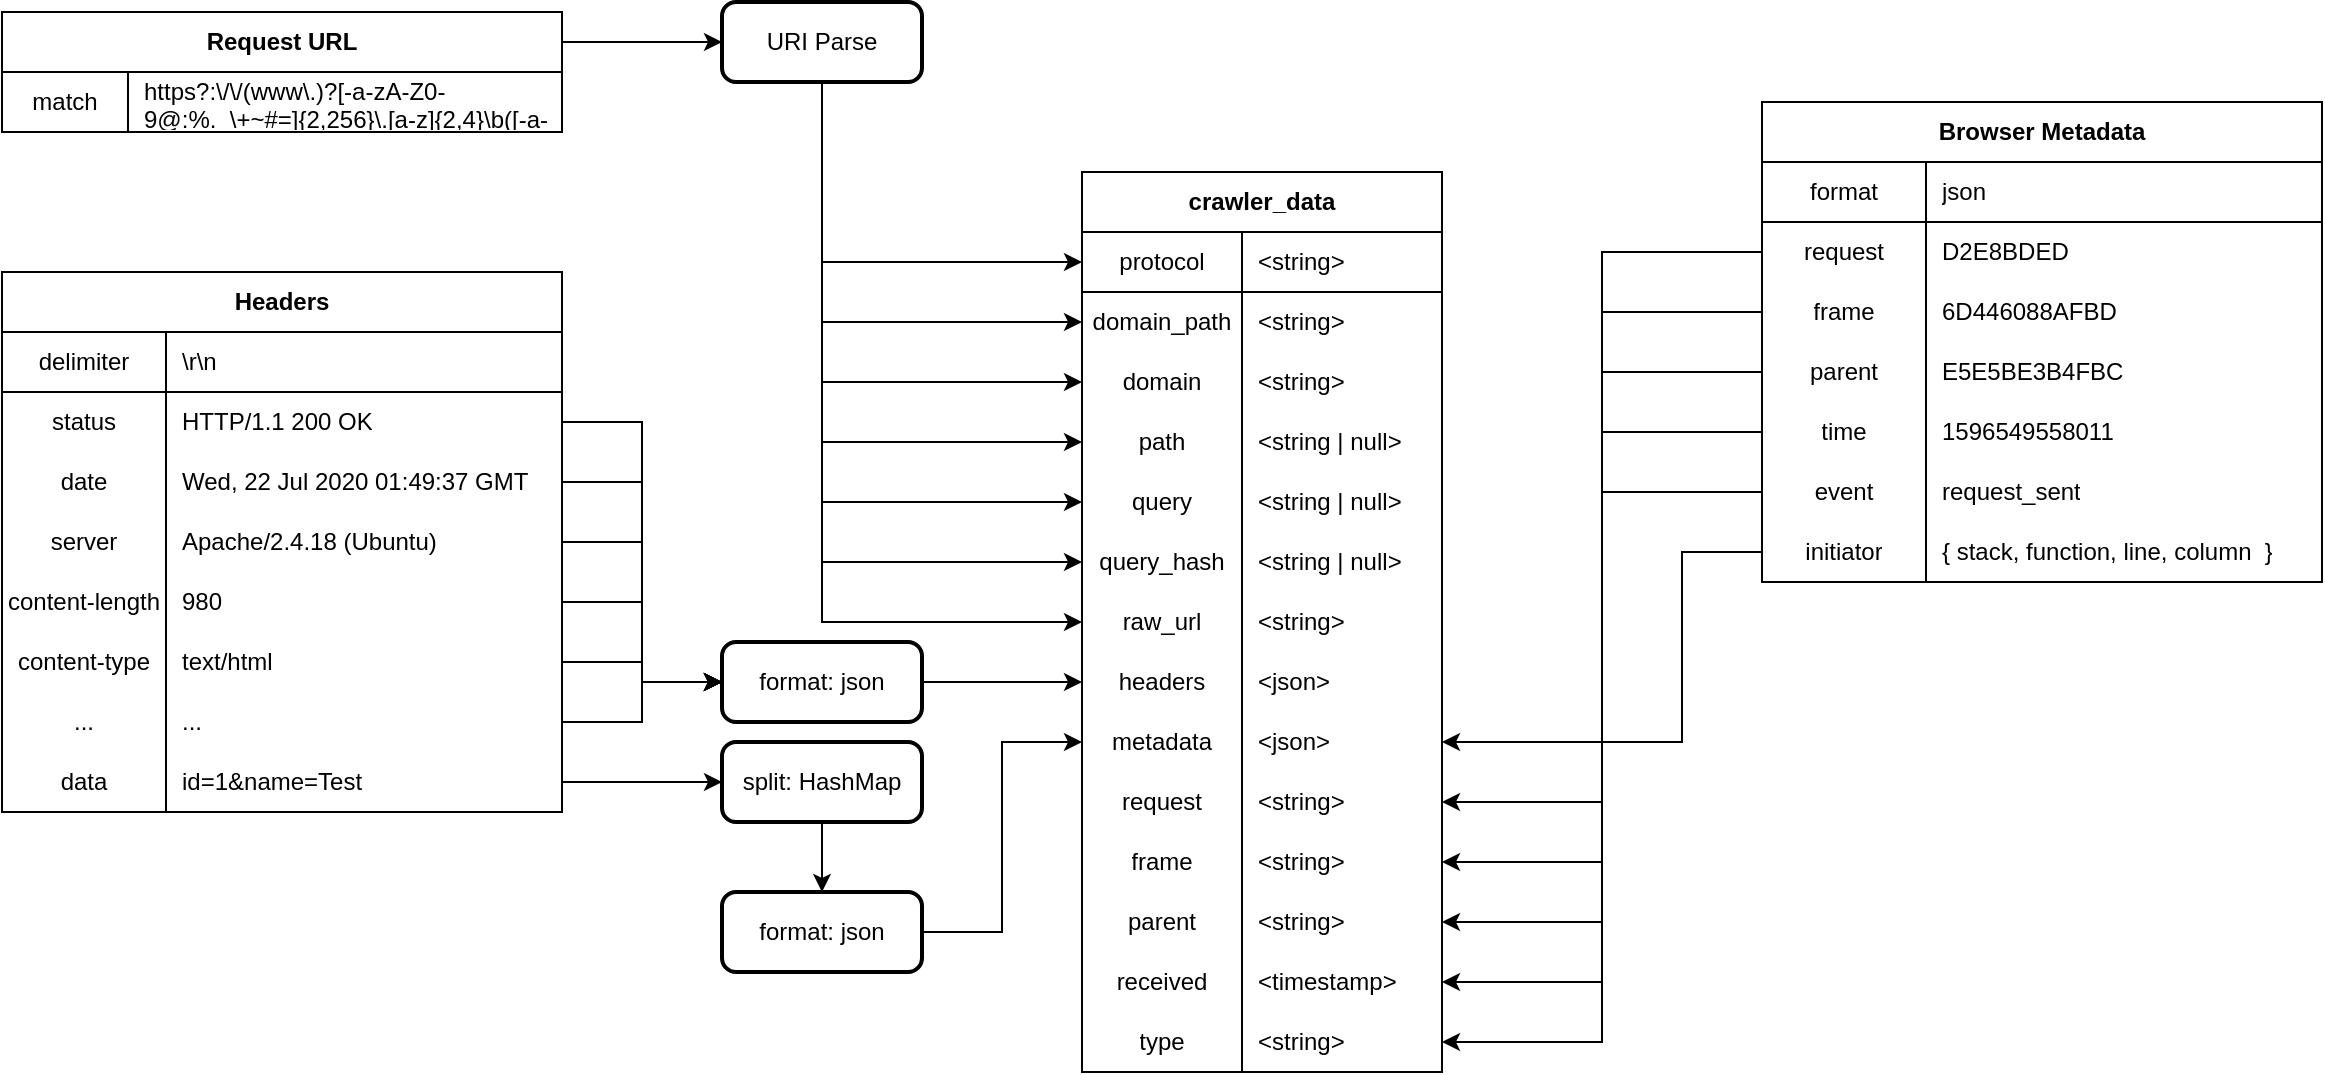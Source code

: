 <mxfile version="13.6.5" type="device"><diagram id="Z07fDdeRhBZcci6-qFkC" name="Page-1"><mxGraphModel dx="1171" dy="1791" grid="1" gridSize="10" guides="1" tooltips="1" connect="1" arrows="1" fold="1" page="1" pageScale="1" pageWidth="850" pageHeight="1100" math="0" shadow="0"><root><mxCell id="0"/><mxCell id="1" parent="0"/><mxCell id="25HcxvPVAGpi93UryDIj-170" style="edgeStyle=orthogonalEdgeStyle;rounded=0;orthogonalLoop=1;jettySize=auto;html=1;exitX=1;exitY=0.25;exitDx=0;exitDy=0;" edge="1" parent="1" source="25HcxvPVAGpi93UryDIj-14" target="25HcxvPVAGpi93UryDIj-167"><mxGeometry relative="1" as="geometry"/></mxCell><mxCell id="25HcxvPVAGpi93UryDIj-14" value="Request URL" style="shape=table;html=1;whiteSpace=wrap;startSize=30;container=1;collapsible=0;childLayout=tableLayout;fixedRows=1;rowLines=0;fontStyle=1;align=center;" vertex="1" parent="1"><mxGeometry x="40" y="-1080" width="280" height="60" as="geometry"/></mxCell><mxCell id="25HcxvPVAGpi93UryDIj-15" value="" style="shape=partialRectangle;html=1;whiteSpace=wrap;collapsible=0;dropTarget=0;pointerEvents=0;fillColor=none;top=0;left=0;bottom=1;right=0;points=[[0,0.5],[1,0.5]];portConstraint=eastwest;" vertex="1" parent="25HcxvPVAGpi93UryDIj-14"><mxGeometry y="30" width="280" height="30" as="geometry"/></mxCell><mxCell id="25HcxvPVAGpi93UryDIj-16" value="match" style="shape=partialRectangle;html=1;whiteSpace=wrap;connectable=0;fillColor=none;top=0;left=0;bottom=0;right=0;overflow=hidden;" vertex="1" parent="25HcxvPVAGpi93UryDIj-15"><mxGeometry width="63" height="30" as="geometry"/></mxCell><mxCell id="25HcxvPVAGpi93UryDIj-17" value="https?:\/\/(www\.)?[-a-zA-Z0-9@:%._\+~#=]{2,256}\.[a-z]{2,4}\b([-a-zA-Z0-9@:%_\+.~#?&amp;amp;//=]*)" style="shape=partialRectangle;html=1;whiteSpace=wrap;connectable=0;fillColor=none;top=0;left=0;bottom=0;right=0;align=left;spacingLeft=6;overflow=hidden;" vertex="1" parent="25HcxvPVAGpi93UryDIj-15"><mxGeometry x="63" width="217" height="30" as="geometry"/></mxCell><mxCell id="25HcxvPVAGpi93UryDIj-73" value="crawler_data" style="shape=table;html=1;whiteSpace=wrap;startSize=30;container=1;collapsible=0;childLayout=tableLayout;fixedRows=1;rowLines=0;fontStyle=1;align=center;" vertex="1" parent="1"><mxGeometry x="580" y="-1000" width="180" height="450" as="geometry"/></mxCell><mxCell id="25HcxvPVAGpi93UryDIj-74" value="" style="shape=partialRectangle;html=1;whiteSpace=wrap;collapsible=0;dropTarget=0;pointerEvents=0;fillColor=none;top=0;left=0;bottom=1;right=0;points=[[0,0.5],[1,0.5]];portConstraint=eastwest;" vertex="1" parent="25HcxvPVAGpi93UryDIj-73"><mxGeometry y="30" width="180" height="30" as="geometry"/></mxCell><mxCell id="25HcxvPVAGpi93UryDIj-75" value="protocol" style="shape=partialRectangle;html=1;whiteSpace=wrap;connectable=0;fillColor=none;top=0;left=0;bottom=0;right=0;overflow=hidden;" vertex="1" parent="25HcxvPVAGpi93UryDIj-74"><mxGeometry width="80" height="30" as="geometry"/></mxCell><mxCell id="25HcxvPVAGpi93UryDIj-76" value="&amp;lt;string&amp;gt;" style="shape=partialRectangle;html=1;whiteSpace=wrap;connectable=0;fillColor=none;top=0;left=0;bottom=0;right=0;align=left;spacingLeft=6;overflow=hidden;" vertex="1" parent="25HcxvPVAGpi93UryDIj-74"><mxGeometry x="80" width="100" height="30" as="geometry"/></mxCell><mxCell id="25HcxvPVAGpi93UryDIj-77" value="" style="shape=partialRectangle;html=1;whiteSpace=wrap;collapsible=0;dropTarget=0;pointerEvents=0;fillColor=none;top=0;left=0;bottom=0;right=0;points=[[0,0.5],[1,0.5]];portConstraint=eastwest;" vertex="1" parent="25HcxvPVAGpi93UryDIj-73"><mxGeometry y="60" width="180" height="30" as="geometry"/></mxCell><mxCell id="25HcxvPVAGpi93UryDIj-78" value="domain_path" style="shape=partialRectangle;html=1;whiteSpace=wrap;connectable=0;fillColor=none;top=0;left=0;bottom=0;right=0;overflow=hidden;" vertex="1" parent="25HcxvPVAGpi93UryDIj-77"><mxGeometry width="80" height="30" as="geometry"/></mxCell><mxCell id="25HcxvPVAGpi93UryDIj-79" value="&amp;lt;string&amp;gt;" style="shape=partialRectangle;html=1;whiteSpace=wrap;connectable=0;fillColor=none;top=0;left=0;bottom=0;right=0;align=left;spacingLeft=6;overflow=hidden;" vertex="1" parent="25HcxvPVAGpi93UryDIj-77"><mxGeometry x="80" width="100" height="30" as="geometry"/></mxCell><mxCell id="25HcxvPVAGpi93UryDIj-80" value="" style="shape=partialRectangle;html=1;whiteSpace=wrap;collapsible=0;dropTarget=0;pointerEvents=0;fillColor=none;top=0;left=0;bottom=0;right=0;points=[[0,0.5],[1,0.5]];portConstraint=eastwest;" vertex="1" parent="25HcxvPVAGpi93UryDIj-73"><mxGeometry y="90" width="180" height="30" as="geometry"/></mxCell><mxCell id="25HcxvPVAGpi93UryDIj-81" value="domain" style="shape=partialRectangle;html=1;whiteSpace=wrap;connectable=0;fillColor=none;top=0;left=0;bottom=0;right=0;overflow=hidden;" vertex="1" parent="25HcxvPVAGpi93UryDIj-80"><mxGeometry width="80" height="30" as="geometry"/></mxCell><mxCell id="25HcxvPVAGpi93UryDIj-82" value="&amp;lt;string&amp;gt;" style="shape=partialRectangle;html=1;whiteSpace=wrap;connectable=0;fillColor=none;top=0;left=0;bottom=0;right=0;align=left;spacingLeft=6;overflow=hidden;" vertex="1" parent="25HcxvPVAGpi93UryDIj-80"><mxGeometry x="80" width="100" height="30" as="geometry"/></mxCell><mxCell id="25HcxvPVAGpi93UryDIj-83" value="" style="shape=partialRectangle;html=1;whiteSpace=wrap;collapsible=0;dropTarget=0;pointerEvents=0;fillColor=none;top=0;left=0;bottom=0;right=0;points=[[0,0.5],[1,0.5]];portConstraint=eastwest;" vertex="1" parent="25HcxvPVAGpi93UryDIj-73"><mxGeometry y="120" width="180" height="30" as="geometry"/></mxCell><mxCell id="25HcxvPVAGpi93UryDIj-84" value="path" style="shape=partialRectangle;html=1;whiteSpace=wrap;connectable=0;fillColor=none;top=0;left=0;bottom=0;right=0;overflow=hidden;" vertex="1" parent="25HcxvPVAGpi93UryDIj-83"><mxGeometry width="80" height="30" as="geometry"/></mxCell><mxCell id="25HcxvPVAGpi93UryDIj-85" value="&amp;lt;string | null&amp;gt;" style="shape=partialRectangle;html=1;whiteSpace=wrap;connectable=0;fillColor=none;top=0;left=0;bottom=0;right=0;align=left;spacingLeft=6;overflow=hidden;" vertex="1" parent="25HcxvPVAGpi93UryDIj-83"><mxGeometry x="80" width="100" height="30" as="geometry"/></mxCell><mxCell id="25HcxvPVAGpi93UryDIj-86" value="" style="shape=partialRectangle;html=1;whiteSpace=wrap;collapsible=0;dropTarget=0;pointerEvents=0;fillColor=none;top=0;left=0;bottom=0;right=0;points=[[0,0.5],[1,0.5]];portConstraint=eastwest;" vertex="1" parent="25HcxvPVAGpi93UryDIj-73"><mxGeometry y="150" width="180" height="30" as="geometry"/></mxCell><mxCell id="25HcxvPVAGpi93UryDIj-87" value="query" style="shape=partialRectangle;html=1;whiteSpace=wrap;connectable=0;fillColor=none;top=0;left=0;bottom=0;right=0;overflow=hidden;" vertex="1" parent="25HcxvPVAGpi93UryDIj-86"><mxGeometry width="80" height="30" as="geometry"/></mxCell><mxCell id="25HcxvPVAGpi93UryDIj-88" value="&amp;lt;string | null&amp;gt;" style="shape=partialRectangle;html=1;whiteSpace=wrap;connectable=0;fillColor=none;top=0;left=0;bottom=0;right=0;align=left;spacingLeft=6;overflow=hidden;" vertex="1" parent="25HcxvPVAGpi93UryDIj-86"><mxGeometry x="80" width="100" height="30" as="geometry"/></mxCell><mxCell id="25HcxvPVAGpi93UryDIj-89" value="" style="shape=partialRectangle;html=1;whiteSpace=wrap;collapsible=0;dropTarget=0;pointerEvents=0;fillColor=none;top=0;left=0;bottom=0;right=0;points=[[0,0.5],[1,0.5]];portConstraint=eastwest;" vertex="1" parent="25HcxvPVAGpi93UryDIj-73"><mxGeometry y="180" width="180" height="30" as="geometry"/></mxCell><mxCell id="25HcxvPVAGpi93UryDIj-90" value="query_hash" style="shape=partialRectangle;html=1;whiteSpace=wrap;connectable=0;fillColor=none;top=0;left=0;bottom=0;right=0;overflow=hidden;" vertex="1" parent="25HcxvPVAGpi93UryDIj-89"><mxGeometry width="80" height="30" as="geometry"/></mxCell><mxCell id="25HcxvPVAGpi93UryDIj-91" value="&amp;lt;string | null&amp;gt;" style="shape=partialRectangle;html=1;whiteSpace=wrap;connectable=0;fillColor=none;top=0;left=0;bottom=0;right=0;align=left;spacingLeft=6;overflow=hidden;" vertex="1" parent="25HcxvPVAGpi93UryDIj-89"><mxGeometry x="80" width="100" height="30" as="geometry"/></mxCell><mxCell id="25HcxvPVAGpi93UryDIj-92" value="" style="shape=partialRectangle;html=1;whiteSpace=wrap;collapsible=0;dropTarget=0;pointerEvents=0;fillColor=none;top=0;left=0;bottom=0;right=0;points=[[0,0.5],[1,0.5]];portConstraint=eastwest;" vertex="1" parent="25HcxvPVAGpi93UryDIj-73"><mxGeometry y="210" width="180" height="30" as="geometry"/></mxCell><mxCell id="25HcxvPVAGpi93UryDIj-93" value="raw_url" style="shape=partialRectangle;html=1;whiteSpace=wrap;connectable=0;fillColor=none;top=0;left=0;bottom=0;right=0;overflow=hidden;" vertex="1" parent="25HcxvPVAGpi93UryDIj-92"><mxGeometry width="80" height="30" as="geometry"/></mxCell><mxCell id="25HcxvPVAGpi93UryDIj-94" value="&amp;lt;string&amp;gt;" style="shape=partialRectangle;html=1;whiteSpace=wrap;connectable=0;fillColor=none;top=0;left=0;bottom=0;right=0;align=left;spacingLeft=6;overflow=hidden;" vertex="1" parent="25HcxvPVAGpi93UryDIj-92"><mxGeometry x="80" width="100" height="30" as="geometry"/></mxCell><mxCell id="25HcxvPVAGpi93UryDIj-161" value="" style="shape=partialRectangle;html=1;whiteSpace=wrap;collapsible=0;dropTarget=0;pointerEvents=0;fillColor=none;top=0;left=0;bottom=0;right=0;points=[[0,0.5],[1,0.5]];portConstraint=eastwest;" vertex="1" parent="25HcxvPVAGpi93UryDIj-73"><mxGeometry y="240" width="180" height="30" as="geometry"/></mxCell><mxCell id="25HcxvPVAGpi93UryDIj-162" value="headers" style="shape=partialRectangle;html=1;whiteSpace=wrap;connectable=0;fillColor=none;top=0;left=0;bottom=0;right=0;overflow=hidden;" vertex="1" parent="25HcxvPVAGpi93UryDIj-161"><mxGeometry width="80" height="30" as="geometry"/></mxCell><mxCell id="25HcxvPVAGpi93UryDIj-163" value="&amp;lt;json&amp;gt;" style="shape=partialRectangle;html=1;whiteSpace=wrap;connectable=0;fillColor=none;top=0;left=0;bottom=0;right=0;align=left;spacingLeft=6;overflow=hidden;" vertex="1" parent="25HcxvPVAGpi93UryDIj-161"><mxGeometry x="80" width="100" height="30" as="geometry"/></mxCell><mxCell id="25HcxvPVAGpi93UryDIj-164" value="" style="shape=partialRectangle;html=1;whiteSpace=wrap;collapsible=0;dropTarget=0;pointerEvents=0;fillColor=none;top=0;left=0;bottom=0;right=0;points=[[0,0.5],[1,0.5]];portConstraint=eastwest;" vertex="1" parent="25HcxvPVAGpi93UryDIj-73"><mxGeometry y="270" width="180" height="30" as="geometry"/></mxCell><mxCell id="25HcxvPVAGpi93UryDIj-165" value="metadata" style="shape=partialRectangle;html=1;whiteSpace=wrap;connectable=0;fillColor=none;top=0;left=0;bottom=0;right=0;overflow=hidden;" vertex="1" parent="25HcxvPVAGpi93UryDIj-164"><mxGeometry width="80" height="30" as="geometry"/></mxCell><mxCell id="25HcxvPVAGpi93UryDIj-166" value="&amp;lt;json&amp;gt;" style="shape=partialRectangle;html=1;whiteSpace=wrap;connectable=0;fillColor=none;top=0;left=0;bottom=0;right=0;align=left;spacingLeft=6;overflow=hidden;" vertex="1" parent="25HcxvPVAGpi93UryDIj-164"><mxGeometry x="80" width="100" height="30" as="geometry"/></mxCell><mxCell id="25HcxvPVAGpi93UryDIj-192" value="" style="shape=partialRectangle;html=1;whiteSpace=wrap;collapsible=0;dropTarget=0;pointerEvents=0;fillColor=none;top=0;left=0;bottom=0;right=0;points=[[0,0.5],[1,0.5]];portConstraint=eastwest;" vertex="1" parent="25HcxvPVAGpi93UryDIj-73"><mxGeometry y="300" width="180" height="30" as="geometry"/></mxCell><mxCell id="25HcxvPVAGpi93UryDIj-193" value="request" style="shape=partialRectangle;html=1;whiteSpace=wrap;connectable=0;fillColor=none;top=0;left=0;bottom=0;right=0;overflow=hidden;" vertex="1" parent="25HcxvPVAGpi93UryDIj-192"><mxGeometry width="80" height="30" as="geometry"/></mxCell><mxCell id="25HcxvPVAGpi93UryDIj-194" value="&amp;lt;string&amp;gt;" style="shape=partialRectangle;html=1;whiteSpace=wrap;connectable=0;fillColor=none;top=0;left=0;bottom=0;right=0;align=left;spacingLeft=6;overflow=hidden;" vertex="1" parent="25HcxvPVAGpi93UryDIj-192"><mxGeometry x="80" width="100" height="30" as="geometry"/></mxCell><mxCell id="25HcxvPVAGpi93UryDIj-220" value="" style="shape=partialRectangle;html=1;whiteSpace=wrap;collapsible=0;dropTarget=0;pointerEvents=0;fillColor=none;top=0;left=0;bottom=0;right=0;points=[[0,0.5],[1,0.5]];portConstraint=eastwest;" vertex="1" parent="25HcxvPVAGpi93UryDIj-73"><mxGeometry y="330" width="180" height="30" as="geometry"/></mxCell><mxCell id="25HcxvPVAGpi93UryDIj-221" value="frame" style="shape=partialRectangle;html=1;whiteSpace=wrap;connectable=0;fillColor=none;top=0;left=0;bottom=0;right=0;overflow=hidden;" vertex="1" parent="25HcxvPVAGpi93UryDIj-220"><mxGeometry width="80" height="30" as="geometry"/></mxCell><mxCell id="25HcxvPVAGpi93UryDIj-222" value="&amp;lt;string&amp;gt;" style="shape=partialRectangle;html=1;whiteSpace=wrap;connectable=0;fillColor=none;top=0;left=0;bottom=0;right=0;align=left;spacingLeft=6;overflow=hidden;" vertex="1" parent="25HcxvPVAGpi93UryDIj-220"><mxGeometry x="80" width="100" height="30" as="geometry"/></mxCell><mxCell id="25HcxvPVAGpi93UryDIj-225" value="" style="shape=partialRectangle;html=1;whiteSpace=wrap;collapsible=0;dropTarget=0;pointerEvents=0;fillColor=none;top=0;left=0;bottom=0;right=0;points=[[0,0.5],[1,0.5]];portConstraint=eastwest;" vertex="1" parent="25HcxvPVAGpi93UryDIj-73"><mxGeometry y="360" width="180" height="30" as="geometry"/></mxCell><mxCell id="25HcxvPVAGpi93UryDIj-226" value="parent" style="shape=partialRectangle;html=1;whiteSpace=wrap;connectable=0;fillColor=none;top=0;left=0;bottom=0;right=0;overflow=hidden;" vertex="1" parent="25HcxvPVAGpi93UryDIj-225"><mxGeometry width="80" height="30" as="geometry"/></mxCell><mxCell id="25HcxvPVAGpi93UryDIj-227" value="&amp;lt;string&amp;gt;" style="shape=partialRectangle;html=1;whiteSpace=wrap;connectable=0;fillColor=none;top=0;left=0;bottom=0;right=0;align=left;spacingLeft=6;overflow=hidden;" vertex="1" parent="25HcxvPVAGpi93UryDIj-225"><mxGeometry x="80" width="100" height="30" as="geometry"/></mxCell><mxCell id="25HcxvPVAGpi93UryDIj-230" value="" style="shape=partialRectangle;html=1;whiteSpace=wrap;collapsible=0;dropTarget=0;pointerEvents=0;fillColor=none;top=0;left=0;bottom=0;right=0;points=[[0,0.5],[1,0.5]];portConstraint=eastwest;" vertex="1" parent="25HcxvPVAGpi93UryDIj-73"><mxGeometry y="390" width="180" height="30" as="geometry"/></mxCell><mxCell id="25HcxvPVAGpi93UryDIj-231" value="received" style="shape=partialRectangle;html=1;whiteSpace=wrap;connectable=0;fillColor=none;top=0;left=0;bottom=0;right=0;overflow=hidden;" vertex="1" parent="25HcxvPVAGpi93UryDIj-230"><mxGeometry width="80" height="30" as="geometry"/></mxCell><mxCell id="25HcxvPVAGpi93UryDIj-232" value="&amp;lt;timestamp&amp;gt;" style="shape=partialRectangle;html=1;whiteSpace=wrap;connectable=0;fillColor=none;top=0;left=0;bottom=0;right=0;align=left;spacingLeft=6;overflow=hidden;" vertex="1" parent="25HcxvPVAGpi93UryDIj-230"><mxGeometry x="80" width="100" height="30" as="geometry"/></mxCell><mxCell id="25HcxvPVAGpi93UryDIj-240" value="" style="shape=partialRectangle;html=1;whiteSpace=wrap;collapsible=0;dropTarget=0;pointerEvents=0;fillColor=none;top=0;left=0;bottom=0;right=0;points=[[0,0.5],[1,0.5]];portConstraint=eastwest;" vertex="1" parent="25HcxvPVAGpi93UryDIj-73"><mxGeometry y="420" width="180" height="30" as="geometry"/></mxCell><mxCell id="25HcxvPVAGpi93UryDIj-241" value="type" style="shape=partialRectangle;html=1;whiteSpace=wrap;connectable=0;fillColor=none;top=0;left=0;bottom=0;right=0;overflow=hidden;" vertex="1" parent="25HcxvPVAGpi93UryDIj-240"><mxGeometry width="80" height="30" as="geometry"/></mxCell><mxCell id="25HcxvPVAGpi93UryDIj-242" value="&amp;lt;string&amp;gt;" style="shape=partialRectangle;html=1;whiteSpace=wrap;connectable=0;fillColor=none;top=0;left=0;bottom=0;right=0;align=left;spacingLeft=6;overflow=hidden;" vertex="1" parent="25HcxvPVAGpi93UryDIj-240"><mxGeometry x="80" width="100" height="30" as="geometry"/></mxCell><mxCell id="25HcxvPVAGpi93UryDIj-168" style="edgeStyle=orthogonalEdgeStyle;rounded=0;orthogonalLoop=1;jettySize=auto;html=1;exitX=0.5;exitY=1;exitDx=0;exitDy=0;entryX=0;entryY=0.5;entryDx=0;entryDy=0;" edge="1" parent="1" source="25HcxvPVAGpi93UryDIj-167" target="25HcxvPVAGpi93UryDIj-74"><mxGeometry relative="1" as="geometry"/></mxCell><mxCell id="25HcxvPVAGpi93UryDIj-169" style="edgeStyle=orthogonalEdgeStyle;rounded=0;orthogonalLoop=1;jettySize=auto;html=1;exitX=0.5;exitY=1;exitDx=0;exitDy=0;entryX=0;entryY=0.5;entryDx=0;entryDy=0;" edge="1" parent="1" source="25HcxvPVAGpi93UryDIj-167" target="25HcxvPVAGpi93UryDIj-77"><mxGeometry relative="1" as="geometry"/></mxCell><mxCell id="25HcxvPVAGpi93UryDIj-171" style="edgeStyle=orthogonalEdgeStyle;rounded=0;orthogonalLoop=1;jettySize=auto;html=1;exitX=0.5;exitY=1;exitDx=0;exitDy=0;" edge="1" parent="1" source="25HcxvPVAGpi93UryDIj-167" target="25HcxvPVAGpi93UryDIj-80"><mxGeometry relative="1" as="geometry"/></mxCell><mxCell id="25HcxvPVAGpi93UryDIj-172" style="edgeStyle=orthogonalEdgeStyle;rounded=0;orthogonalLoop=1;jettySize=auto;html=1;exitX=0.5;exitY=1;exitDx=0;exitDy=0;" edge="1" parent="1" source="25HcxvPVAGpi93UryDIj-167" target="25HcxvPVAGpi93UryDIj-83"><mxGeometry relative="1" as="geometry"/></mxCell><mxCell id="25HcxvPVAGpi93UryDIj-173" style="edgeStyle=orthogonalEdgeStyle;rounded=0;orthogonalLoop=1;jettySize=auto;html=1;exitX=0.5;exitY=1;exitDx=0;exitDy=0;entryX=0;entryY=0.5;entryDx=0;entryDy=0;" edge="1" parent="1" source="25HcxvPVAGpi93UryDIj-167" target="25HcxvPVAGpi93UryDIj-86"><mxGeometry relative="1" as="geometry"/></mxCell><mxCell id="25HcxvPVAGpi93UryDIj-174" style="edgeStyle=orthogonalEdgeStyle;rounded=0;orthogonalLoop=1;jettySize=auto;html=1;exitX=0.5;exitY=1;exitDx=0;exitDy=0;entryX=0;entryY=0.5;entryDx=0;entryDy=0;" edge="1" parent="1" source="25HcxvPVAGpi93UryDIj-167" target="25HcxvPVAGpi93UryDIj-89"><mxGeometry relative="1" as="geometry"/></mxCell><mxCell id="25HcxvPVAGpi93UryDIj-175" style="edgeStyle=orthogonalEdgeStyle;rounded=0;orthogonalLoop=1;jettySize=auto;html=1;exitX=0.5;exitY=1;exitDx=0;exitDy=0;" edge="1" parent="1" source="25HcxvPVAGpi93UryDIj-167" target="25HcxvPVAGpi93UryDIj-92"><mxGeometry relative="1" as="geometry"/></mxCell><mxCell id="25HcxvPVAGpi93UryDIj-167" value="URI Parse" style="rounded=1;whiteSpace=wrap;html=1;absoluteArcSize=1;arcSize=14;strokeWidth=2;" vertex="1" parent="1"><mxGeometry x="400" y="-1085" width="100" height="40" as="geometry"/></mxCell><mxCell id="25HcxvPVAGpi93UryDIj-185" style="edgeStyle=orthogonalEdgeStyle;rounded=0;orthogonalLoop=1;jettySize=auto;html=1;exitX=1;exitY=0.5;exitDx=0;exitDy=0;" edge="1" parent="1" source="25HcxvPVAGpi93UryDIj-176" target="25HcxvPVAGpi93UryDIj-161"><mxGeometry relative="1" as="geometry"/></mxCell><mxCell id="25HcxvPVAGpi93UryDIj-176" value="format: json" style="rounded=1;whiteSpace=wrap;html=1;absoluteArcSize=1;arcSize=14;strokeWidth=2;" vertex="1" parent="1"><mxGeometry x="400" y="-765" width="100" height="40" as="geometry"/></mxCell><mxCell id="25HcxvPVAGpi93UryDIj-177" style="edgeStyle=orthogonalEdgeStyle;rounded=0;orthogonalLoop=1;jettySize=auto;html=1;exitX=1;exitY=0.5;exitDx=0;exitDy=0;entryX=0;entryY=0.5;entryDx=0;entryDy=0;" edge="1" parent="1" source="25HcxvPVAGpi93UryDIj-103" target="25HcxvPVAGpi93UryDIj-176"><mxGeometry relative="1" as="geometry"/></mxCell><mxCell id="25HcxvPVAGpi93UryDIj-178" style="edgeStyle=orthogonalEdgeStyle;rounded=0;orthogonalLoop=1;jettySize=auto;html=1;exitX=1;exitY=0.5;exitDx=0;exitDy=0;entryX=0;entryY=0.5;entryDx=0;entryDy=0;" edge="1" parent="1" source="25HcxvPVAGpi93UryDIj-106" target="25HcxvPVAGpi93UryDIj-176"><mxGeometry relative="1" as="geometry"/></mxCell><mxCell id="25HcxvPVAGpi93UryDIj-179" style="edgeStyle=orthogonalEdgeStyle;rounded=0;orthogonalLoop=1;jettySize=auto;html=1;exitX=1;exitY=0.5;exitDx=0;exitDy=0;entryX=0;entryY=0.5;entryDx=0;entryDy=0;" edge="1" parent="1" source="25HcxvPVAGpi93UryDIj-109" target="25HcxvPVAGpi93UryDIj-176"><mxGeometry relative="1" as="geometry"/></mxCell><mxCell id="25HcxvPVAGpi93UryDIj-180" style="edgeStyle=orthogonalEdgeStyle;rounded=0;orthogonalLoop=1;jettySize=auto;html=1;exitX=1;exitY=0.5;exitDx=0;exitDy=0;entryX=0;entryY=0.5;entryDx=0;entryDy=0;" edge="1" parent="1" source="25HcxvPVAGpi93UryDIj-112" target="25HcxvPVAGpi93UryDIj-176"><mxGeometry relative="1" as="geometry"/></mxCell><mxCell id="25HcxvPVAGpi93UryDIj-181" style="edgeStyle=orthogonalEdgeStyle;rounded=0;orthogonalLoop=1;jettySize=auto;html=1;exitX=1;exitY=0.5;exitDx=0;exitDy=0;entryX=0;entryY=0.5;entryDx=0;entryDy=0;" edge="1" parent="1" source="25HcxvPVAGpi93UryDIj-115" target="25HcxvPVAGpi93UryDIj-176"><mxGeometry relative="1" as="geometry"/></mxCell><mxCell id="25HcxvPVAGpi93UryDIj-99" value="Headers" style="shape=table;html=1;whiteSpace=wrap;startSize=30;container=1;collapsible=0;childLayout=tableLayout;fixedRows=1;rowLines=0;fontStyle=1;align=center;" vertex="1" parent="1"><mxGeometry x="40" y="-950" width="280" height="270" as="geometry"/></mxCell><mxCell id="25HcxvPVAGpi93UryDIj-100" value="" style="shape=partialRectangle;html=1;whiteSpace=wrap;collapsible=0;dropTarget=0;pointerEvents=0;fillColor=none;top=0;left=0;bottom=1;right=0;points=[[0,0.5],[1,0.5]];portConstraint=eastwest;" vertex="1" parent="25HcxvPVAGpi93UryDIj-99"><mxGeometry y="30" width="280" height="30" as="geometry"/></mxCell><mxCell id="25HcxvPVAGpi93UryDIj-101" value="delimiter" style="shape=partialRectangle;html=1;whiteSpace=wrap;connectable=0;fillColor=none;top=0;left=0;bottom=0;right=0;overflow=hidden;" vertex="1" parent="25HcxvPVAGpi93UryDIj-100"><mxGeometry width="82" height="30" as="geometry"/></mxCell><mxCell id="25HcxvPVAGpi93UryDIj-102" value="\r\n" style="shape=partialRectangle;html=1;whiteSpace=wrap;connectable=0;fillColor=none;top=0;left=0;bottom=0;right=0;align=left;spacingLeft=6;overflow=hidden;" vertex="1" parent="25HcxvPVAGpi93UryDIj-100"><mxGeometry x="82" width="198" height="30" as="geometry"/></mxCell><mxCell id="25HcxvPVAGpi93UryDIj-103" value="" style="shape=partialRectangle;html=1;whiteSpace=wrap;collapsible=0;dropTarget=0;pointerEvents=0;fillColor=none;top=0;left=0;bottom=0;right=0;points=[[0,0.5],[1,0.5]];portConstraint=eastwest;" vertex="1" parent="25HcxvPVAGpi93UryDIj-99"><mxGeometry y="60" width="280" height="30" as="geometry"/></mxCell><mxCell id="25HcxvPVAGpi93UryDIj-104" value="status" style="shape=partialRectangle;html=1;whiteSpace=wrap;connectable=0;fillColor=none;top=0;left=0;bottom=0;right=0;overflow=hidden;" vertex="1" parent="25HcxvPVAGpi93UryDIj-103"><mxGeometry width="82" height="30" as="geometry"/></mxCell><mxCell id="25HcxvPVAGpi93UryDIj-105" value="HTTP/1.1 200 OK" style="shape=partialRectangle;html=1;whiteSpace=wrap;connectable=0;fillColor=none;top=0;left=0;bottom=0;right=0;align=left;spacingLeft=6;overflow=hidden;" vertex="1" parent="25HcxvPVAGpi93UryDIj-103"><mxGeometry x="82" width="198" height="30" as="geometry"/></mxCell><mxCell id="25HcxvPVAGpi93UryDIj-106" value="" style="shape=partialRectangle;html=1;whiteSpace=wrap;collapsible=0;dropTarget=0;pointerEvents=0;fillColor=none;top=0;left=0;bottom=0;right=0;points=[[0,0.5],[1,0.5]];portConstraint=eastwest;" vertex="1" parent="25HcxvPVAGpi93UryDIj-99"><mxGeometry y="90" width="280" height="30" as="geometry"/></mxCell><mxCell id="25HcxvPVAGpi93UryDIj-107" value="date" style="shape=partialRectangle;html=1;whiteSpace=wrap;connectable=0;fillColor=none;top=0;left=0;bottom=0;right=0;overflow=hidden;" vertex="1" parent="25HcxvPVAGpi93UryDIj-106"><mxGeometry width="82" height="30" as="geometry"/></mxCell><mxCell id="25HcxvPVAGpi93UryDIj-108" value="Wed, 22 Jul 2020 01:49:37 GMT" style="shape=partialRectangle;html=1;whiteSpace=wrap;connectable=0;fillColor=none;top=0;left=0;bottom=0;right=0;align=left;spacingLeft=6;overflow=hidden;" vertex="1" parent="25HcxvPVAGpi93UryDIj-106"><mxGeometry x="82" width="198" height="30" as="geometry"/></mxCell><mxCell id="25HcxvPVAGpi93UryDIj-109" value="" style="shape=partialRectangle;html=1;whiteSpace=wrap;collapsible=0;dropTarget=0;pointerEvents=0;fillColor=none;top=0;left=0;bottom=0;right=0;points=[[0,0.5],[1,0.5]];portConstraint=eastwest;" vertex="1" parent="25HcxvPVAGpi93UryDIj-99"><mxGeometry y="120" width="280" height="30" as="geometry"/></mxCell><mxCell id="25HcxvPVAGpi93UryDIj-110" value="server" style="shape=partialRectangle;html=1;whiteSpace=wrap;connectable=0;fillColor=none;top=0;left=0;bottom=0;right=0;overflow=hidden;" vertex="1" parent="25HcxvPVAGpi93UryDIj-109"><mxGeometry width="82" height="30" as="geometry"/></mxCell><mxCell id="25HcxvPVAGpi93UryDIj-111" value="Apache/2.4.18 (Ubuntu)" style="shape=partialRectangle;html=1;whiteSpace=wrap;connectable=0;fillColor=none;top=0;left=0;bottom=0;right=0;align=left;spacingLeft=6;overflow=hidden;" vertex="1" parent="25HcxvPVAGpi93UryDIj-109"><mxGeometry x="82" width="198" height="30" as="geometry"/></mxCell><mxCell id="25HcxvPVAGpi93UryDIj-112" value="" style="shape=partialRectangle;html=1;whiteSpace=wrap;collapsible=0;dropTarget=0;pointerEvents=0;fillColor=none;top=0;left=0;bottom=0;right=0;points=[[0,0.5],[1,0.5]];portConstraint=eastwest;" vertex="1" parent="25HcxvPVAGpi93UryDIj-99"><mxGeometry y="150" width="280" height="30" as="geometry"/></mxCell><mxCell id="25HcxvPVAGpi93UryDIj-113" value="content-length" style="shape=partialRectangle;html=1;whiteSpace=wrap;connectable=0;fillColor=none;top=0;left=0;bottom=0;right=0;overflow=hidden;" vertex="1" parent="25HcxvPVAGpi93UryDIj-112"><mxGeometry width="82" height="30" as="geometry"/></mxCell><mxCell id="25HcxvPVAGpi93UryDIj-114" value="980" style="shape=partialRectangle;html=1;whiteSpace=wrap;connectable=0;fillColor=none;top=0;left=0;bottom=0;right=0;align=left;spacingLeft=6;overflow=hidden;" vertex="1" parent="25HcxvPVAGpi93UryDIj-112"><mxGeometry x="82" width="198" height="30" as="geometry"/></mxCell><mxCell id="25HcxvPVAGpi93UryDIj-115" value="" style="shape=partialRectangle;html=1;whiteSpace=wrap;collapsible=0;dropTarget=0;pointerEvents=0;fillColor=none;top=0;left=0;bottom=0;right=0;points=[[0,0.5],[1,0.5]];portConstraint=eastwest;" vertex="1" parent="25HcxvPVAGpi93UryDIj-99"><mxGeometry y="180" width="280" height="30" as="geometry"/></mxCell><mxCell id="25HcxvPVAGpi93UryDIj-116" value="content-type" style="shape=partialRectangle;html=1;whiteSpace=wrap;connectable=0;fillColor=none;top=0;left=0;bottom=0;right=0;overflow=hidden;" vertex="1" parent="25HcxvPVAGpi93UryDIj-115"><mxGeometry width="82" height="30" as="geometry"/></mxCell><mxCell id="25HcxvPVAGpi93UryDIj-117" value="text/html" style="shape=partialRectangle;html=1;whiteSpace=wrap;connectable=0;fillColor=none;top=0;left=0;bottom=0;right=0;align=left;spacingLeft=6;overflow=hidden;" vertex="1" parent="25HcxvPVAGpi93UryDIj-115"><mxGeometry x="82" width="198" height="30" as="geometry"/></mxCell><mxCell id="25HcxvPVAGpi93UryDIj-133" value="" style="shape=partialRectangle;html=1;whiteSpace=wrap;collapsible=0;dropTarget=0;pointerEvents=0;fillColor=none;top=0;left=0;bottom=0;right=0;points=[[0,0.5],[1,0.5]];portConstraint=eastwest;" vertex="1" parent="25HcxvPVAGpi93UryDIj-99"><mxGeometry y="210" width="280" height="30" as="geometry"/></mxCell><mxCell id="25HcxvPVAGpi93UryDIj-134" value="..." style="shape=partialRectangle;html=1;whiteSpace=wrap;connectable=0;fillColor=none;top=0;left=0;bottom=0;right=0;overflow=hidden;" vertex="1" parent="25HcxvPVAGpi93UryDIj-133"><mxGeometry width="82" height="30" as="geometry"/></mxCell><mxCell id="25HcxvPVAGpi93UryDIj-135" value="..." style="shape=partialRectangle;html=1;whiteSpace=wrap;connectable=0;fillColor=none;top=0;left=0;bottom=0;right=0;align=left;spacingLeft=6;overflow=hidden;" vertex="1" parent="25HcxvPVAGpi93UryDIj-133"><mxGeometry x="82" width="198" height="30" as="geometry"/></mxCell><mxCell id="25HcxvPVAGpi93UryDIj-182" value="" style="shape=partialRectangle;html=1;whiteSpace=wrap;collapsible=0;dropTarget=0;pointerEvents=0;fillColor=none;top=0;left=0;bottom=0;right=0;points=[[0,0.5],[1,0.5]];portConstraint=eastwest;" vertex="1" parent="25HcxvPVAGpi93UryDIj-99"><mxGeometry y="240" width="280" height="30" as="geometry"/></mxCell><mxCell id="25HcxvPVAGpi93UryDIj-183" value="data" style="shape=partialRectangle;html=1;whiteSpace=wrap;connectable=0;fillColor=none;top=0;left=0;bottom=0;right=0;overflow=hidden;" vertex="1" parent="25HcxvPVAGpi93UryDIj-182"><mxGeometry width="82" height="30" as="geometry"/></mxCell><mxCell id="25HcxvPVAGpi93UryDIj-184" value="id=1&amp;amp;name=Test" style="shape=partialRectangle;html=1;whiteSpace=wrap;connectable=0;fillColor=none;top=0;left=0;bottom=0;right=0;align=left;spacingLeft=6;overflow=hidden;" vertex="1" parent="25HcxvPVAGpi93UryDIj-182"><mxGeometry x="82" width="198" height="30" as="geometry"/></mxCell><mxCell id="25HcxvPVAGpi93UryDIj-186" style="edgeStyle=orthogonalEdgeStyle;rounded=0;orthogonalLoop=1;jettySize=auto;html=1;exitX=1;exitY=0.5;exitDx=0;exitDy=0;" edge="1" parent="1" source="25HcxvPVAGpi93UryDIj-133" target="25HcxvPVAGpi93UryDIj-176"><mxGeometry relative="1" as="geometry"/></mxCell><mxCell id="25HcxvPVAGpi93UryDIj-190" style="edgeStyle=orthogonalEdgeStyle;rounded=0;orthogonalLoop=1;jettySize=auto;html=1;exitX=0.5;exitY=1;exitDx=0;exitDy=0;entryX=0.5;entryY=0;entryDx=0;entryDy=0;" edge="1" parent="1" source="25HcxvPVAGpi93UryDIj-187" target="25HcxvPVAGpi93UryDIj-189"><mxGeometry relative="1" as="geometry"/></mxCell><mxCell id="25HcxvPVAGpi93UryDIj-187" value="split: HashMap" style="rounded=1;whiteSpace=wrap;html=1;absoluteArcSize=1;arcSize=14;strokeWidth=2;" vertex="1" parent="1"><mxGeometry x="400" y="-715" width="100" height="40" as="geometry"/></mxCell><mxCell id="25HcxvPVAGpi93UryDIj-188" style="edgeStyle=orthogonalEdgeStyle;rounded=0;orthogonalLoop=1;jettySize=auto;html=1;exitX=1;exitY=0.5;exitDx=0;exitDy=0;entryX=0;entryY=0.5;entryDx=0;entryDy=0;" edge="1" parent="1" source="25HcxvPVAGpi93UryDIj-182" target="25HcxvPVAGpi93UryDIj-187"><mxGeometry relative="1" as="geometry"/></mxCell><mxCell id="25HcxvPVAGpi93UryDIj-191" style="edgeStyle=orthogonalEdgeStyle;rounded=0;orthogonalLoop=1;jettySize=auto;html=1;exitX=1;exitY=0.5;exitDx=0;exitDy=0;entryX=0;entryY=0.5;entryDx=0;entryDy=0;" edge="1" parent="1" source="25HcxvPVAGpi93UryDIj-189" target="25HcxvPVAGpi93UryDIj-164"><mxGeometry relative="1" as="geometry"/></mxCell><mxCell id="25HcxvPVAGpi93UryDIj-189" value="format: json" style="rounded=1;whiteSpace=wrap;html=1;absoluteArcSize=1;arcSize=14;strokeWidth=2;" vertex="1" parent="1"><mxGeometry x="400" y="-640" width="100" height="40" as="geometry"/></mxCell><mxCell id="25HcxvPVAGpi93UryDIj-195" value="Browser Metadata" style="shape=table;html=1;whiteSpace=wrap;startSize=30;container=1;collapsible=0;childLayout=tableLayout;fixedRows=1;rowLines=0;fontStyle=1;align=center;" vertex="1" parent="1"><mxGeometry x="920" y="-1035" width="280" height="240" as="geometry"/></mxCell><mxCell id="25HcxvPVAGpi93UryDIj-196" value="" style="shape=partialRectangle;html=1;whiteSpace=wrap;collapsible=0;dropTarget=0;pointerEvents=0;fillColor=none;top=0;left=0;bottom=1;right=0;points=[[0,0.5],[1,0.5]];portConstraint=eastwest;" vertex="1" parent="25HcxvPVAGpi93UryDIj-195"><mxGeometry y="30" width="280" height="30" as="geometry"/></mxCell><mxCell id="25HcxvPVAGpi93UryDIj-197" value="format" style="shape=partialRectangle;html=1;whiteSpace=wrap;connectable=0;fillColor=none;top=0;left=0;bottom=0;right=0;overflow=hidden;" vertex="1" parent="25HcxvPVAGpi93UryDIj-196"><mxGeometry width="82" height="30" as="geometry"/></mxCell><mxCell id="25HcxvPVAGpi93UryDIj-198" value="json" style="shape=partialRectangle;html=1;whiteSpace=wrap;connectable=0;fillColor=none;top=0;left=0;bottom=0;right=0;align=left;spacingLeft=6;overflow=hidden;" vertex="1" parent="25HcxvPVAGpi93UryDIj-196"><mxGeometry x="82" width="198" height="30" as="geometry"/></mxCell><mxCell id="25HcxvPVAGpi93UryDIj-199" value="" style="shape=partialRectangle;html=1;whiteSpace=wrap;collapsible=0;dropTarget=0;pointerEvents=0;fillColor=none;top=0;left=0;bottom=0;right=0;points=[[0,0.5],[1,0.5]];portConstraint=eastwest;" vertex="1" parent="25HcxvPVAGpi93UryDIj-195"><mxGeometry y="60" width="280" height="30" as="geometry"/></mxCell><mxCell id="25HcxvPVAGpi93UryDIj-200" value="request" style="shape=partialRectangle;html=1;whiteSpace=wrap;connectable=0;fillColor=none;top=0;left=0;bottom=0;right=0;overflow=hidden;" vertex="1" parent="25HcxvPVAGpi93UryDIj-199"><mxGeometry width="82" height="30" as="geometry"/></mxCell><mxCell id="25HcxvPVAGpi93UryDIj-201" value="D2E8BDED" style="shape=partialRectangle;html=1;whiteSpace=wrap;connectable=0;fillColor=none;top=0;left=0;bottom=0;right=0;align=left;spacingLeft=6;overflow=hidden;" vertex="1" parent="25HcxvPVAGpi93UryDIj-199"><mxGeometry x="82" width="198" height="30" as="geometry"/></mxCell><mxCell id="25HcxvPVAGpi93UryDIj-202" value="" style="shape=partialRectangle;html=1;whiteSpace=wrap;collapsible=0;dropTarget=0;pointerEvents=0;fillColor=none;top=0;left=0;bottom=0;right=0;points=[[0,0.5],[1,0.5]];portConstraint=eastwest;" vertex="1" parent="25HcxvPVAGpi93UryDIj-195"><mxGeometry y="90" width="280" height="30" as="geometry"/></mxCell><mxCell id="25HcxvPVAGpi93UryDIj-203" value="frame" style="shape=partialRectangle;html=1;whiteSpace=wrap;connectable=0;fillColor=none;top=0;left=0;bottom=0;right=0;overflow=hidden;" vertex="1" parent="25HcxvPVAGpi93UryDIj-202"><mxGeometry width="82" height="30" as="geometry"/></mxCell><mxCell id="25HcxvPVAGpi93UryDIj-204" value="6D446088AFBD" style="shape=partialRectangle;html=1;whiteSpace=wrap;connectable=0;fillColor=none;top=0;left=0;bottom=0;right=0;align=left;spacingLeft=6;overflow=hidden;" vertex="1" parent="25HcxvPVAGpi93UryDIj-202"><mxGeometry x="82" width="198" height="30" as="geometry"/></mxCell><mxCell id="25HcxvPVAGpi93UryDIj-205" value="" style="shape=partialRectangle;html=1;whiteSpace=wrap;collapsible=0;dropTarget=0;pointerEvents=0;fillColor=none;top=0;left=0;bottom=0;right=0;points=[[0,0.5],[1,0.5]];portConstraint=eastwest;" vertex="1" parent="25HcxvPVAGpi93UryDIj-195"><mxGeometry y="120" width="280" height="30" as="geometry"/></mxCell><mxCell id="25HcxvPVAGpi93UryDIj-206" value="parent" style="shape=partialRectangle;html=1;whiteSpace=wrap;connectable=0;fillColor=none;top=0;left=0;bottom=0;right=0;overflow=hidden;" vertex="1" parent="25HcxvPVAGpi93UryDIj-205"><mxGeometry width="82" height="30" as="geometry"/></mxCell><mxCell id="25HcxvPVAGpi93UryDIj-207" value="E5E5BE3B4FBC" style="shape=partialRectangle;html=1;whiteSpace=wrap;connectable=0;fillColor=none;top=0;left=0;bottom=0;right=0;align=left;spacingLeft=6;overflow=hidden;" vertex="1" parent="25HcxvPVAGpi93UryDIj-205"><mxGeometry x="82" width="198" height="30" as="geometry"/></mxCell><mxCell id="25HcxvPVAGpi93UryDIj-233" value="" style="shape=partialRectangle;html=1;whiteSpace=wrap;collapsible=0;dropTarget=0;pointerEvents=0;fillColor=none;top=0;left=0;bottom=0;right=0;points=[[0,0.5],[1,0.5]];portConstraint=eastwest;" vertex="1" parent="25HcxvPVAGpi93UryDIj-195"><mxGeometry y="150" width="280" height="30" as="geometry"/></mxCell><mxCell id="25HcxvPVAGpi93UryDIj-234" value="time" style="shape=partialRectangle;html=1;whiteSpace=wrap;connectable=0;fillColor=none;top=0;left=0;bottom=0;right=0;overflow=hidden;" vertex="1" parent="25HcxvPVAGpi93UryDIj-233"><mxGeometry width="82" height="30" as="geometry"/></mxCell><mxCell id="25HcxvPVAGpi93UryDIj-235" value="1596549558011" style="shape=partialRectangle;html=1;whiteSpace=wrap;connectable=0;fillColor=none;top=0;left=0;bottom=0;right=0;align=left;spacingLeft=6;overflow=hidden;" vertex="1" parent="25HcxvPVAGpi93UryDIj-233"><mxGeometry x="82" width="198" height="30" as="geometry"/></mxCell><mxCell id="25HcxvPVAGpi93UryDIj-237" value="" style="shape=partialRectangle;html=1;whiteSpace=wrap;collapsible=0;dropTarget=0;pointerEvents=0;fillColor=none;top=0;left=0;bottom=0;right=0;points=[[0,0.5],[1,0.5]];portConstraint=eastwest;" vertex="1" parent="25HcxvPVAGpi93UryDIj-195"><mxGeometry y="180" width="280" height="30" as="geometry"/></mxCell><mxCell id="25HcxvPVAGpi93UryDIj-238" value="event" style="shape=partialRectangle;html=1;whiteSpace=wrap;connectable=0;fillColor=none;top=0;left=0;bottom=0;right=0;overflow=hidden;" vertex="1" parent="25HcxvPVAGpi93UryDIj-237"><mxGeometry width="82" height="30" as="geometry"/></mxCell><mxCell id="25HcxvPVAGpi93UryDIj-239" value="request_sent" style="shape=partialRectangle;html=1;whiteSpace=wrap;connectable=0;fillColor=none;top=0;left=0;bottom=0;right=0;align=left;spacingLeft=6;overflow=hidden;" vertex="1" parent="25HcxvPVAGpi93UryDIj-237"><mxGeometry x="82" width="198" height="30" as="geometry"/></mxCell><mxCell id="25HcxvPVAGpi93UryDIj-208" value="" style="shape=partialRectangle;html=1;whiteSpace=wrap;collapsible=0;dropTarget=0;pointerEvents=0;fillColor=none;top=0;left=0;bottom=0;right=0;points=[[0,0.5],[1,0.5]];portConstraint=eastwest;" vertex="1" parent="25HcxvPVAGpi93UryDIj-195"><mxGeometry y="210" width="280" height="30" as="geometry"/></mxCell><mxCell id="25HcxvPVAGpi93UryDIj-209" value="initiator" style="shape=partialRectangle;html=1;whiteSpace=wrap;connectable=0;fillColor=none;top=0;left=0;bottom=0;right=0;overflow=hidden;" vertex="1" parent="25HcxvPVAGpi93UryDIj-208"><mxGeometry width="82" height="30" as="geometry"/></mxCell><mxCell id="25HcxvPVAGpi93UryDIj-210" value="{ stack, function, line, column&amp;nbsp; }" style="shape=partialRectangle;html=1;whiteSpace=wrap;connectable=0;fillColor=none;top=0;left=0;bottom=0;right=0;align=left;spacingLeft=6;overflow=hidden;" vertex="1" parent="25HcxvPVAGpi93UryDIj-208"><mxGeometry x="82" width="198" height="30" as="geometry"/></mxCell><mxCell id="25HcxvPVAGpi93UryDIj-223" style="edgeStyle=orthogonalEdgeStyle;rounded=0;orthogonalLoop=1;jettySize=auto;html=1;exitX=0;exitY=0.5;exitDx=0;exitDy=0;entryX=1;entryY=0.5;entryDx=0;entryDy=0;" edge="1" parent="1" source="25HcxvPVAGpi93UryDIj-199" target="25HcxvPVAGpi93UryDIj-192"><mxGeometry relative="1" as="geometry"/></mxCell><mxCell id="25HcxvPVAGpi93UryDIj-224" style="edgeStyle=orthogonalEdgeStyle;rounded=0;orthogonalLoop=1;jettySize=auto;html=1;exitX=0;exitY=0.5;exitDx=0;exitDy=0;" edge="1" parent="1" source="25HcxvPVAGpi93UryDIj-202" target="25HcxvPVAGpi93UryDIj-220"><mxGeometry relative="1" as="geometry"/></mxCell><mxCell id="25HcxvPVAGpi93UryDIj-228" style="edgeStyle=orthogonalEdgeStyle;rounded=0;orthogonalLoop=1;jettySize=auto;html=1;exitX=0;exitY=0.5;exitDx=0;exitDy=0;entryX=1;entryY=0.5;entryDx=0;entryDy=0;" edge="1" parent="1" source="25HcxvPVAGpi93UryDIj-205" target="25HcxvPVAGpi93UryDIj-225"><mxGeometry relative="1" as="geometry"/></mxCell><mxCell id="25HcxvPVAGpi93UryDIj-243" style="edgeStyle=orthogonalEdgeStyle;rounded=0;orthogonalLoop=1;jettySize=auto;html=1;exitX=0;exitY=0.5;exitDx=0;exitDy=0;entryX=1;entryY=0.5;entryDx=0;entryDy=0;" edge="1" parent="1" source="25HcxvPVAGpi93UryDIj-237" target="25HcxvPVAGpi93UryDIj-240"><mxGeometry relative="1" as="geometry"/></mxCell><mxCell id="25HcxvPVAGpi93UryDIj-244" style="edgeStyle=orthogonalEdgeStyle;rounded=0;orthogonalLoop=1;jettySize=auto;html=1;exitX=0;exitY=0.5;exitDx=0;exitDy=0;" edge="1" parent="1" source="25HcxvPVAGpi93UryDIj-233" target="25HcxvPVAGpi93UryDIj-230"><mxGeometry relative="1" as="geometry"/></mxCell><mxCell id="25HcxvPVAGpi93UryDIj-246" style="edgeStyle=orthogonalEdgeStyle;rounded=0;orthogonalLoop=1;jettySize=auto;html=1;exitX=0;exitY=0.5;exitDx=0;exitDy=0;" edge="1" parent="1" source="25HcxvPVAGpi93UryDIj-208" target="25HcxvPVAGpi93UryDIj-164"><mxGeometry relative="1" as="geometry"><Array as="points"><mxPoint x="880" y="-810"/><mxPoint x="880" y="-715"/></Array></mxGeometry></mxCell></root></mxGraphModel></diagram></mxfile>